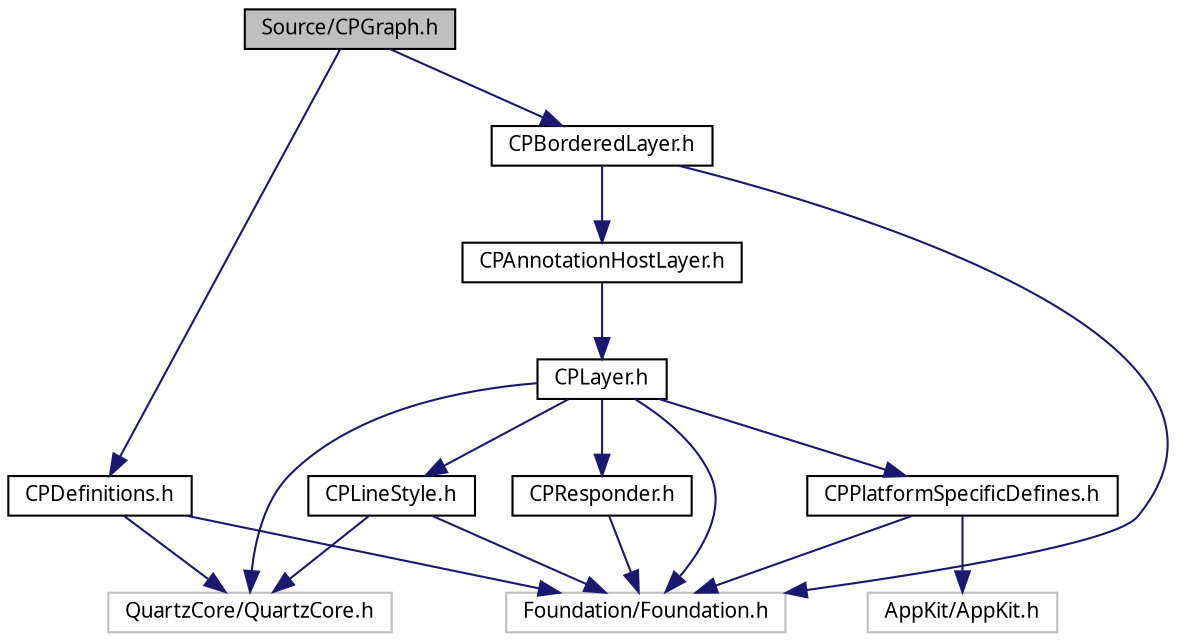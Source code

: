 digraph G
{
  bgcolor="transparent";
  edge [fontname="Lucinda Grande",fontsize="10",labelfontname="Lucinda Grande",labelfontsize="10"];
  node [fontname="Lucinda Grande",fontsize="10",shape=record];
  Node1 [label="Source/CPGraph.h",height=0.2,width=0.4,color="black", fillcolor="grey75", style="filled" fontcolor="black"];
  Node1 -> Node2 [color="midnightblue",fontsize="10",style="solid",fontname="Lucinda Grande"];
  Node2 [label="CPBorderedLayer.h",height=0.2,width=0.4,color="black",URL="$_c_p_bordered_layer_8h_source.html"];
  Node2 -> Node3 [color="midnightblue",fontsize="10",style="solid",fontname="Lucinda Grande"];
  Node3 [label="CPAnnotationHostLayer.h",height=0.2,width=0.4,color="black",URL="$_c_p_annotation_host_layer_8h_source.html"];
  Node3 -> Node4 [color="midnightblue",fontsize="10",style="solid",fontname="Lucinda Grande"];
  Node4 [label="CPLayer.h",height=0.2,width=0.4,color="black",URL="$_c_p_layer_8h_source.html"];
  Node4 -> Node5 [color="midnightblue",fontsize="10",style="solid",fontname="Lucinda Grande"];
  Node5 [label="QuartzCore/QuartzCore.h",height=0.2,width=0.4,color="grey75"];
  Node4 -> Node6 [color="midnightblue",fontsize="10",style="solid",fontname="Lucinda Grande"];
  Node6 [label="CPLineStyle.h",height=0.2,width=0.4,color="black",URL="$_c_p_line_style_8h_source.html"];
  Node6 -> Node5 [color="midnightblue",fontsize="10",style="solid",fontname="Lucinda Grande"];
  Node6 -> Node7 [color="midnightblue",fontsize="10",style="solid",fontname="Lucinda Grande"];
  Node7 [label="Foundation/Foundation.h",height=0.2,width=0.4,color="grey75"];
  Node4 -> Node8 [color="midnightblue",fontsize="10",style="solid",fontname="Lucinda Grande"];
  Node8 [label="CPResponder.h",height=0.2,width=0.4,color="black",URL="$_c_p_responder_8h_source.html"];
  Node8 -> Node7 [color="midnightblue",fontsize="10",style="solid",fontname="Lucinda Grande"];
  Node4 -> Node9 [color="midnightblue",fontsize="10",style="solid",fontname="Lucinda Grande"];
  Node9 [label="CPPlatformSpecificDefines.h",height=0.2,width=0.4,color="black",URL="$_c_p_platform_specific_defines_8h.html"];
  Node9 -> Node7 [color="midnightblue",fontsize="10",style="solid",fontname="Lucinda Grande"];
  Node9 -> Node10 [color="midnightblue",fontsize="10",style="solid",fontname="Lucinda Grande"];
  Node10 [label="AppKit/AppKit.h",height=0.2,width=0.4,color="grey75"];
  Node4 -> Node7 [color="midnightblue",fontsize="10",style="solid",fontname="Lucinda Grande"];
  Node2 -> Node7 [color="midnightblue",fontsize="10",style="solid",fontname="Lucinda Grande"];
  Node1 -> Node11 [color="midnightblue",fontsize="10",style="solid",fontname="Lucinda Grande"];
  Node11 [label="CPDefinitions.h",height=0.2,width=0.4,color="black",URL="$_c_p_definitions_8h.html"];
  Node11 -> Node7 [color="midnightblue",fontsize="10",style="solid",fontname="Lucinda Grande"];
  Node11 -> Node5 [color="midnightblue",fontsize="10",style="solid",fontname="Lucinda Grande"];
}
